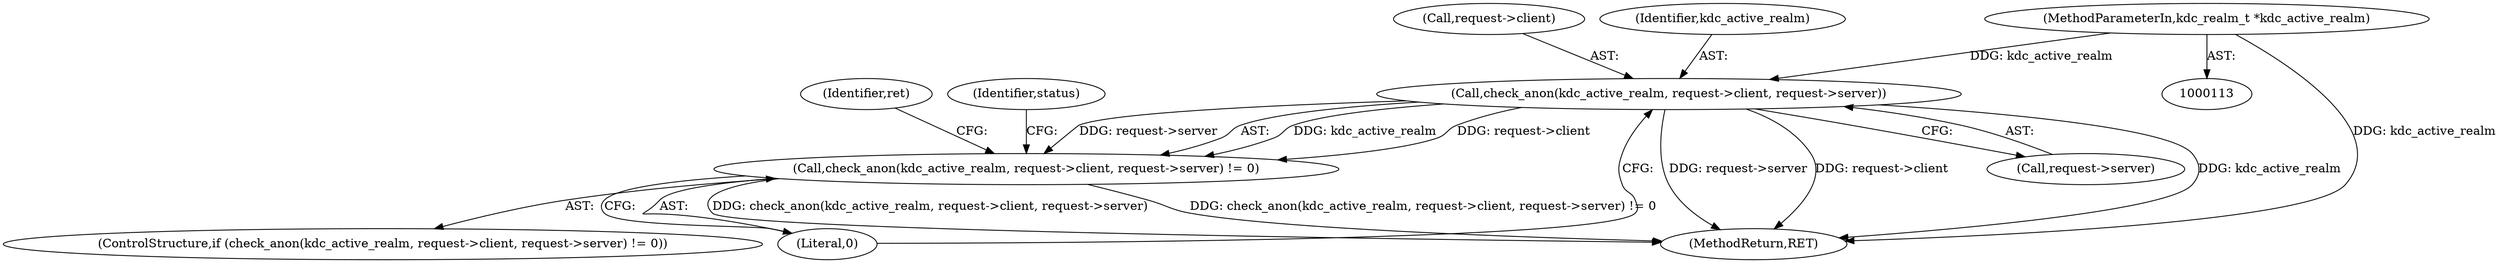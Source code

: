 digraph "0_krb5_93b4a6306a0026cf1cc31ac4bd8a49ba5d034ba7@pointer" {
"1000322" [label="(Call,check_anon(kdc_active_realm, request->client, request->server))"];
"1000114" [label="(MethodParameterIn,kdc_realm_t *kdc_active_realm)"];
"1000321" [label="(Call,check_anon(kdc_active_realm, request->client, request->server) != 0)"];
"1000322" [label="(Call,check_anon(kdc_active_realm, request->client, request->server))"];
"1000324" [label="(Call,request->client)"];
"1000320" [label="(ControlStructure,if (check_anon(kdc_active_realm, request->client, request->server) != 0))"];
"1000321" [label="(Call,check_anon(kdc_active_realm, request->client, request->server) != 0)"];
"1000330" [label="(Literal,0)"];
"1000334" [label="(Identifier,status)"];
"1000339" [label="(Identifier,ret)"];
"1000323" [label="(Identifier,kdc_active_realm)"];
"1000374" [label="(MethodReturn,RET)"];
"1000327" [label="(Call,request->server)"];
"1000114" [label="(MethodParameterIn,kdc_realm_t *kdc_active_realm)"];
"1000322" -> "1000321"  [label="AST: "];
"1000322" -> "1000327"  [label="CFG: "];
"1000323" -> "1000322"  [label="AST: "];
"1000324" -> "1000322"  [label="AST: "];
"1000327" -> "1000322"  [label="AST: "];
"1000330" -> "1000322"  [label="CFG: "];
"1000322" -> "1000374"  [label="DDG: request->client"];
"1000322" -> "1000374"  [label="DDG: kdc_active_realm"];
"1000322" -> "1000374"  [label="DDG: request->server"];
"1000322" -> "1000321"  [label="DDG: kdc_active_realm"];
"1000322" -> "1000321"  [label="DDG: request->client"];
"1000322" -> "1000321"  [label="DDG: request->server"];
"1000114" -> "1000322"  [label="DDG: kdc_active_realm"];
"1000114" -> "1000113"  [label="AST: "];
"1000114" -> "1000374"  [label="DDG: kdc_active_realm"];
"1000321" -> "1000320"  [label="AST: "];
"1000321" -> "1000330"  [label="CFG: "];
"1000330" -> "1000321"  [label="AST: "];
"1000334" -> "1000321"  [label="CFG: "];
"1000339" -> "1000321"  [label="CFG: "];
"1000321" -> "1000374"  [label="DDG: check_anon(kdc_active_realm, request->client, request->server)"];
"1000321" -> "1000374"  [label="DDG: check_anon(kdc_active_realm, request->client, request->server) != 0"];
}
